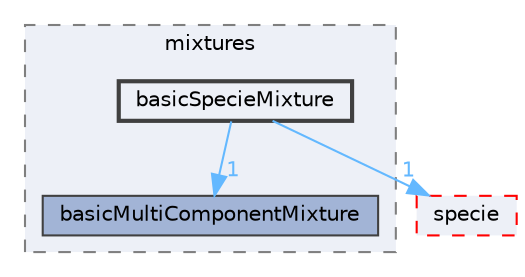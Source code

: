 digraph "src/thermophysicalModels/reactionThermo/mixtures/basicSpecieMixture"
{
 // LATEX_PDF_SIZE
  bgcolor="transparent";
  edge [fontname=Helvetica,fontsize=10,labelfontname=Helvetica,labelfontsize=10];
  node [fontname=Helvetica,fontsize=10,shape=box,height=0.2,width=0.4];
  compound=true
  subgraph clusterdir_4c3899116fa10d6c6748b991d6c665d1 {
    graph [ bgcolor="#edf0f7", pencolor="grey50", label="mixtures", fontname=Helvetica,fontsize=10 style="filled,dashed", URL="dir_4c3899116fa10d6c6748b991d6c665d1.html",tooltip=""]
  dir_432a0680e4fd34ccdcdfb0d368a0c5d1 [label="basicMultiComponentMixture", fillcolor="#a2b4d6", color="grey25", style="filled", URL="dir_432a0680e4fd34ccdcdfb0d368a0c5d1.html",tooltip=""];
  dir_a92e19af280cfe91c9dfbd265388786a [label="basicSpecieMixture", fillcolor="#edf0f7", color="grey25", style="filled,bold", URL="dir_a92e19af280cfe91c9dfbd265388786a.html",tooltip=""];
  }
  dir_5c4bf53b114f4c9237cd4ef0431fc9bd [label="specie", fillcolor="#edf0f7", color="red", style="filled,dashed", URL="dir_5c4bf53b114f4c9237cd4ef0431fc9bd.html",tooltip=""];
  dir_a92e19af280cfe91c9dfbd265388786a->dir_432a0680e4fd34ccdcdfb0d368a0c5d1 [headlabel="1", labeldistance=1.5 headhref="dir_000244_000236.html" href="dir_000244_000236.html" color="steelblue1" fontcolor="steelblue1"];
  dir_a92e19af280cfe91c9dfbd265388786a->dir_5c4bf53b114f4c9237cd4ef0431fc9bd [headlabel="1", labeldistance=1.5 headhref="dir_000244_003683.html" href="dir_000244_003683.html" color="steelblue1" fontcolor="steelblue1"];
}
